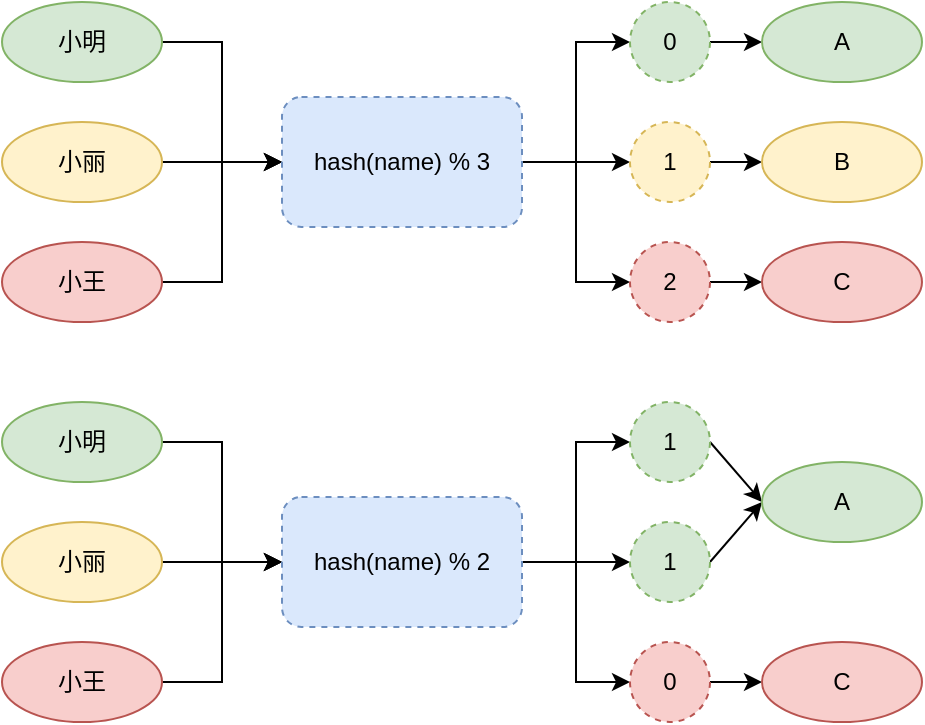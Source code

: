 <mxfile version="15.4.0" type="device"><diagram id="weuJzDi3BVt4uUXYwnUS" name="第 1 页"><mxGraphModel dx="1086" dy="846" grid="1" gridSize="10" guides="1" tooltips="1" connect="1" arrows="1" fold="1" page="1" pageScale="1" pageWidth="827" pageHeight="1169" math="0" shadow="0"><root><mxCell id="0"/><mxCell id="1" parent="0"/><mxCell id="sXq4t1p2EMQ9Li_ioIE4-8" style="edgeStyle=orthogonalEdgeStyle;rounded=0;orthogonalLoop=1;jettySize=auto;html=1;exitX=1;exitY=0.5;exitDx=0;exitDy=0;entryX=0;entryY=0.5;entryDx=0;entryDy=0;" edge="1" parent="1" source="sXq4t1p2EMQ9Li_ioIE4-2" target="sXq4t1p2EMQ9Li_ioIE4-5"><mxGeometry relative="1" as="geometry"/></mxCell><mxCell id="sXq4t1p2EMQ9Li_ioIE4-2" value="小明" style="ellipse;whiteSpace=wrap;html=1;sketch=0;fillColor=#d5e8d4;strokeColor=#82b366;" vertex="1" parent="1"><mxGeometry x="100" y="120" width="80" height="40" as="geometry"/></mxCell><mxCell id="sXq4t1p2EMQ9Li_ioIE4-11" style="edgeStyle=none;rounded=0;orthogonalLoop=1;jettySize=auto;html=1;exitX=1;exitY=0.5;exitDx=0;exitDy=0;entryX=0;entryY=0.5;entryDx=0;entryDy=0;" edge="1" parent="1" source="sXq4t1p2EMQ9Li_ioIE4-3" target="sXq4t1p2EMQ9Li_ioIE4-5"><mxGeometry relative="1" as="geometry"/></mxCell><mxCell id="sXq4t1p2EMQ9Li_ioIE4-3" value="小丽" style="ellipse;whiteSpace=wrap;html=1;sketch=0;fillColor=#fff2cc;strokeColor=#d6b656;" vertex="1" parent="1"><mxGeometry x="100" y="180" width="80" height="40" as="geometry"/></mxCell><mxCell id="sXq4t1p2EMQ9Li_ioIE4-12" style="edgeStyle=orthogonalEdgeStyle;rounded=0;orthogonalLoop=1;jettySize=auto;html=1;exitX=1;exitY=0.5;exitDx=0;exitDy=0;entryX=0;entryY=0.5;entryDx=0;entryDy=0;" edge="1" parent="1" source="sXq4t1p2EMQ9Li_ioIE4-4" target="sXq4t1p2EMQ9Li_ioIE4-5"><mxGeometry relative="1" as="geometry"/></mxCell><mxCell id="sXq4t1p2EMQ9Li_ioIE4-4" value="小王" style="ellipse;whiteSpace=wrap;html=1;sketch=0;fillColor=#f8cecc;strokeColor=#b85450;" vertex="1" parent="1"><mxGeometry x="100" y="240" width="80" height="40" as="geometry"/></mxCell><mxCell id="sXq4t1p2EMQ9Li_ioIE4-16" style="edgeStyle=orthogonalEdgeStyle;rounded=0;orthogonalLoop=1;jettySize=auto;html=1;exitX=1;exitY=0.5;exitDx=0;exitDy=0;entryX=0;entryY=0.5;entryDx=0;entryDy=0;" edge="1" parent="1" source="sXq4t1p2EMQ9Li_ioIE4-5" target="sXq4t1p2EMQ9Li_ioIE4-15"><mxGeometry relative="1" as="geometry"/></mxCell><mxCell id="sXq4t1p2EMQ9Li_ioIE4-17" style="edgeStyle=orthogonalEdgeStyle;rounded=0;orthogonalLoop=1;jettySize=auto;html=1;exitX=1;exitY=0.5;exitDx=0;exitDy=0;entryX=0;entryY=0.5;entryDx=0;entryDy=0;" edge="1" parent="1" source="sXq4t1p2EMQ9Li_ioIE4-5" target="sXq4t1p2EMQ9Li_ioIE4-13"><mxGeometry relative="1" as="geometry"/></mxCell><mxCell id="sXq4t1p2EMQ9Li_ioIE4-18" style="edgeStyle=orthogonalEdgeStyle;rounded=0;orthogonalLoop=1;jettySize=auto;html=1;exitX=1;exitY=0.5;exitDx=0;exitDy=0;entryX=0;entryY=0.5;entryDx=0;entryDy=0;" edge="1" parent="1" source="sXq4t1p2EMQ9Li_ioIE4-5" target="sXq4t1p2EMQ9Li_ioIE4-14"><mxGeometry relative="1" as="geometry"/></mxCell><mxCell id="sXq4t1p2EMQ9Li_ioIE4-5" value="hash(name) % 3" style="rounded=1;whiteSpace=wrap;html=1;sketch=0;fillColor=#dae8fc;strokeColor=#6c8ebf;dashed=1;" vertex="1" parent="1"><mxGeometry x="240" y="167.5" width="120" height="65" as="geometry"/></mxCell><mxCell id="sXq4t1p2EMQ9Li_ioIE4-22" style="edgeStyle=orthogonalEdgeStyle;rounded=0;orthogonalLoop=1;jettySize=auto;html=1;exitX=1;exitY=0.5;exitDx=0;exitDy=0;entryX=0;entryY=0.5;entryDx=0;entryDy=0;" edge="1" parent="1" source="sXq4t1p2EMQ9Li_ioIE4-13" target="sXq4t1p2EMQ9Li_ioIE4-19"><mxGeometry relative="1" as="geometry"/></mxCell><mxCell id="sXq4t1p2EMQ9Li_ioIE4-13" value="0" style="ellipse;whiteSpace=wrap;html=1;aspect=fixed;rounded=1;dashed=1;sketch=0;fillColor=#d5e8d4;strokeColor=#82b366;" vertex="1" parent="1"><mxGeometry x="414" y="120" width="40" height="40" as="geometry"/></mxCell><mxCell id="sXq4t1p2EMQ9Li_ioIE4-24" style="edgeStyle=orthogonalEdgeStyle;rounded=0;orthogonalLoop=1;jettySize=auto;html=1;exitX=1;exitY=0.5;exitDx=0;exitDy=0;entryX=0;entryY=0.5;entryDx=0;entryDy=0;" edge="1" parent="1" source="sXq4t1p2EMQ9Li_ioIE4-14" target="sXq4t1p2EMQ9Li_ioIE4-21"><mxGeometry relative="1" as="geometry"/></mxCell><mxCell id="sXq4t1p2EMQ9Li_ioIE4-14" value="2" style="ellipse;whiteSpace=wrap;html=1;aspect=fixed;rounded=1;dashed=1;sketch=0;fillColor=#f8cecc;strokeColor=#b85450;" vertex="1" parent="1"><mxGeometry x="414" y="240" width="40" height="40" as="geometry"/></mxCell><mxCell id="sXq4t1p2EMQ9Li_ioIE4-23" style="edgeStyle=orthogonalEdgeStyle;rounded=0;orthogonalLoop=1;jettySize=auto;html=1;exitX=1;exitY=0.5;exitDx=0;exitDy=0;entryX=0;entryY=0.5;entryDx=0;entryDy=0;" edge="1" parent="1" source="sXq4t1p2EMQ9Li_ioIE4-15" target="sXq4t1p2EMQ9Li_ioIE4-20"><mxGeometry relative="1" as="geometry"/></mxCell><mxCell id="sXq4t1p2EMQ9Li_ioIE4-15" value="1" style="ellipse;whiteSpace=wrap;html=1;aspect=fixed;rounded=1;dashed=1;sketch=0;fillColor=#fff2cc;strokeColor=#d6b656;" vertex="1" parent="1"><mxGeometry x="414" y="180" width="40" height="40" as="geometry"/></mxCell><mxCell id="sXq4t1p2EMQ9Li_ioIE4-19" value="A" style="ellipse;whiteSpace=wrap;html=1;sketch=0;fillColor=#d5e8d4;strokeColor=#82b366;" vertex="1" parent="1"><mxGeometry x="480" y="120" width="80" height="40" as="geometry"/></mxCell><mxCell id="sXq4t1p2EMQ9Li_ioIE4-20" value="B" style="ellipse;whiteSpace=wrap;html=1;sketch=0;fillColor=#fff2cc;strokeColor=#d6b656;" vertex="1" parent="1"><mxGeometry x="480" y="180" width="80" height="40" as="geometry"/></mxCell><mxCell id="sXq4t1p2EMQ9Li_ioIE4-21" value="C" style="ellipse;whiteSpace=wrap;html=1;sketch=0;fillColor=#f8cecc;strokeColor=#b85450;" vertex="1" parent="1"><mxGeometry x="480" y="240" width="80" height="40" as="geometry"/></mxCell><mxCell id="sXq4t1p2EMQ9Li_ioIE4-25" style="edgeStyle=orthogonalEdgeStyle;rounded=0;orthogonalLoop=1;jettySize=auto;html=1;exitX=1;exitY=0.5;exitDx=0;exitDy=0;entryX=0;entryY=0.5;entryDx=0;entryDy=0;" edge="1" parent="1" source="sXq4t1p2EMQ9Li_ioIE4-26" target="sXq4t1p2EMQ9Li_ioIE4-34"><mxGeometry relative="1" as="geometry"/></mxCell><mxCell id="sXq4t1p2EMQ9Li_ioIE4-26" value="小明" style="ellipse;whiteSpace=wrap;html=1;sketch=0;fillColor=#d5e8d4;strokeColor=#82b366;" vertex="1" parent="1"><mxGeometry x="100" y="320" width="80" height="40" as="geometry"/></mxCell><mxCell id="sXq4t1p2EMQ9Li_ioIE4-27" style="edgeStyle=none;rounded=0;orthogonalLoop=1;jettySize=auto;html=1;exitX=1;exitY=0.5;exitDx=0;exitDy=0;entryX=0;entryY=0.5;entryDx=0;entryDy=0;" edge="1" parent="1" source="sXq4t1p2EMQ9Li_ioIE4-28" target="sXq4t1p2EMQ9Li_ioIE4-34"><mxGeometry relative="1" as="geometry"/></mxCell><mxCell id="sXq4t1p2EMQ9Li_ioIE4-28" value="小丽" style="ellipse;whiteSpace=wrap;html=1;sketch=0;fillColor=#fff2cc;strokeColor=#d6b656;" vertex="1" parent="1"><mxGeometry x="100" y="380" width="80" height="40" as="geometry"/></mxCell><mxCell id="sXq4t1p2EMQ9Li_ioIE4-29" style="edgeStyle=orthogonalEdgeStyle;rounded=0;orthogonalLoop=1;jettySize=auto;html=1;exitX=1;exitY=0.5;exitDx=0;exitDy=0;entryX=0;entryY=0.5;entryDx=0;entryDy=0;" edge="1" parent="1" source="sXq4t1p2EMQ9Li_ioIE4-30" target="sXq4t1p2EMQ9Li_ioIE4-34"><mxGeometry relative="1" as="geometry"/></mxCell><mxCell id="sXq4t1p2EMQ9Li_ioIE4-30" value="小王" style="ellipse;whiteSpace=wrap;html=1;sketch=0;fillColor=#f8cecc;strokeColor=#b85450;" vertex="1" parent="1"><mxGeometry x="100" y="440" width="80" height="40" as="geometry"/></mxCell><mxCell id="sXq4t1p2EMQ9Li_ioIE4-31" style="edgeStyle=orthogonalEdgeStyle;rounded=0;orthogonalLoop=1;jettySize=auto;html=1;exitX=1;exitY=0.5;exitDx=0;exitDy=0;entryX=0;entryY=0.5;entryDx=0;entryDy=0;" edge="1" parent="1" source="sXq4t1p2EMQ9Li_ioIE4-34" target="sXq4t1p2EMQ9Li_ioIE4-40"><mxGeometry relative="1" as="geometry"/></mxCell><mxCell id="sXq4t1p2EMQ9Li_ioIE4-32" style="edgeStyle=orthogonalEdgeStyle;rounded=0;orthogonalLoop=1;jettySize=auto;html=1;exitX=1;exitY=0.5;exitDx=0;exitDy=0;entryX=0;entryY=0.5;entryDx=0;entryDy=0;" edge="1" parent="1" source="sXq4t1p2EMQ9Li_ioIE4-34" target="sXq4t1p2EMQ9Li_ioIE4-36"><mxGeometry relative="1" as="geometry"/></mxCell><mxCell id="sXq4t1p2EMQ9Li_ioIE4-33" style="edgeStyle=orthogonalEdgeStyle;rounded=0;orthogonalLoop=1;jettySize=auto;html=1;exitX=1;exitY=0.5;exitDx=0;exitDy=0;entryX=0;entryY=0.5;entryDx=0;entryDy=0;" edge="1" parent="1" source="sXq4t1p2EMQ9Li_ioIE4-34" target="sXq4t1p2EMQ9Li_ioIE4-38"><mxGeometry relative="1" as="geometry"/></mxCell><mxCell id="sXq4t1p2EMQ9Li_ioIE4-34" value="hash(name) % 2" style="rounded=1;whiteSpace=wrap;html=1;sketch=0;fillColor=#dae8fc;strokeColor=#6c8ebf;dashed=1;" vertex="1" parent="1"><mxGeometry x="240" y="367.5" width="120" height="65" as="geometry"/></mxCell><mxCell id="sXq4t1p2EMQ9Li_ioIE4-35" style="rounded=0;orthogonalLoop=1;jettySize=auto;html=1;exitX=1;exitY=0.5;exitDx=0;exitDy=0;entryX=0;entryY=0.5;entryDx=0;entryDy=0;" edge="1" parent="1" source="sXq4t1p2EMQ9Li_ioIE4-36" target="sXq4t1p2EMQ9Li_ioIE4-41"><mxGeometry relative="1" as="geometry"/></mxCell><mxCell id="sXq4t1p2EMQ9Li_ioIE4-36" value="1" style="ellipse;whiteSpace=wrap;html=1;aspect=fixed;rounded=1;dashed=1;sketch=0;fillColor=#d5e8d4;strokeColor=#82b366;" vertex="1" parent="1"><mxGeometry x="414" y="320" width="40" height="40" as="geometry"/></mxCell><mxCell id="sXq4t1p2EMQ9Li_ioIE4-37" style="edgeStyle=orthogonalEdgeStyle;rounded=0;orthogonalLoop=1;jettySize=auto;html=1;exitX=1;exitY=0.5;exitDx=0;exitDy=0;entryX=0;entryY=0.5;entryDx=0;entryDy=0;" edge="1" parent="1" source="sXq4t1p2EMQ9Li_ioIE4-38" target="sXq4t1p2EMQ9Li_ioIE4-43"><mxGeometry relative="1" as="geometry"/></mxCell><mxCell id="sXq4t1p2EMQ9Li_ioIE4-38" value="0" style="ellipse;whiteSpace=wrap;html=1;aspect=fixed;rounded=1;dashed=1;sketch=0;fillColor=#f8cecc;strokeColor=#b85450;" vertex="1" parent="1"><mxGeometry x="414" y="440" width="40" height="40" as="geometry"/></mxCell><mxCell id="sXq4t1p2EMQ9Li_ioIE4-48" style="edgeStyle=none;rounded=0;orthogonalLoop=1;jettySize=auto;html=1;exitX=1;exitY=0.5;exitDx=0;exitDy=0;entryX=0;entryY=0.5;entryDx=0;entryDy=0;" edge="1" parent="1" source="sXq4t1p2EMQ9Li_ioIE4-40" target="sXq4t1p2EMQ9Li_ioIE4-41"><mxGeometry relative="1" as="geometry"/></mxCell><mxCell id="sXq4t1p2EMQ9Li_ioIE4-40" value="1" style="ellipse;whiteSpace=wrap;html=1;aspect=fixed;rounded=1;dashed=1;sketch=0;fillColor=#d5e8d4;strokeColor=#82b366;" vertex="1" parent="1"><mxGeometry x="414" y="380" width="40" height="40" as="geometry"/></mxCell><mxCell id="sXq4t1p2EMQ9Li_ioIE4-41" value="A" style="ellipse;whiteSpace=wrap;html=1;sketch=0;fillColor=#d5e8d4;strokeColor=#82b366;" vertex="1" parent="1"><mxGeometry x="480" y="350" width="80" height="40" as="geometry"/></mxCell><mxCell id="sXq4t1p2EMQ9Li_ioIE4-43" value="C" style="ellipse;whiteSpace=wrap;html=1;sketch=0;fillColor=#f8cecc;strokeColor=#b85450;" vertex="1" parent="1"><mxGeometry x="480" y="440" width="80" height="40" as="geometry"/></mxCell></root></mxGraphModel></diagram></mxfile>